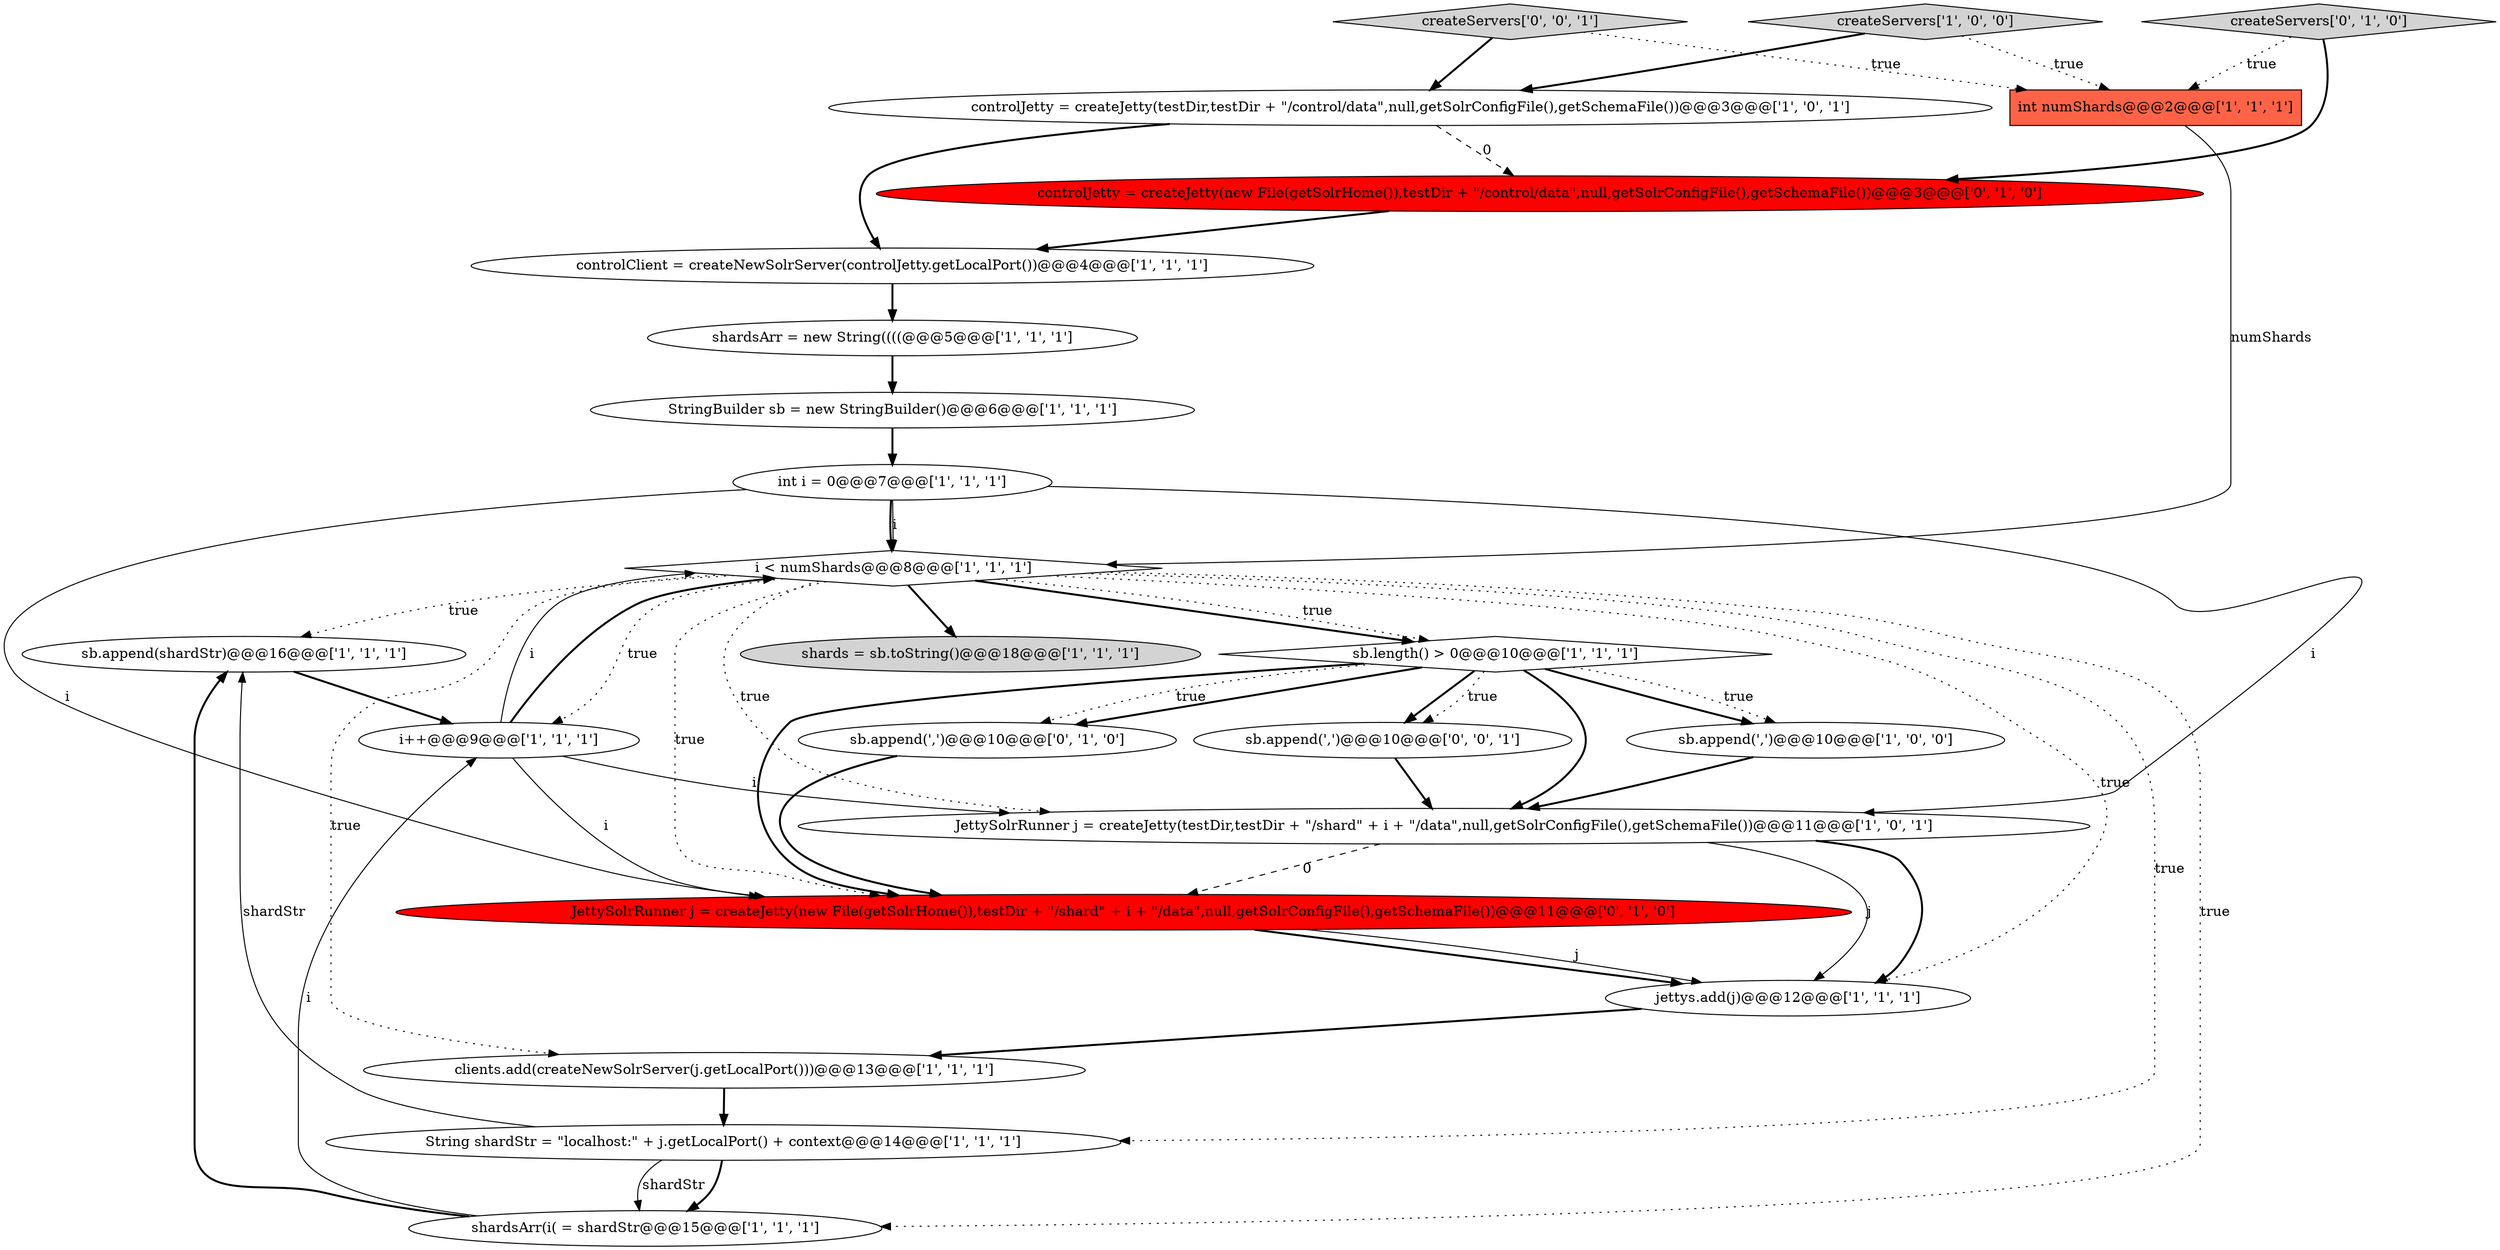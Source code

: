digraph {
22 [style = filled, label = "createServers['0', '0', '1']", fillcolor = lightgray, shape = diamond image = "AAA0AAABBB3BBB"];
11 [style = filled, label = "sb.append(shardStr)@@@16@@@['1', '1', '1']", fillcolor = white, shape = ellipse image = "AAA0AAABBB1BBB"];
10 [style = filled, label = "clients.add(createNewSolrServer(j.getLocalPort()))@@@13@@@['1', '1', '1']", fillcolor = white, shape = ellipse image = "AAA0AAABBB1BBB"];
16 [style = filled, label = "int numShards@@@2@@@['1', '1', '1']", fillcolor = tomato, shape = box image = "AAA0AAABBB1BBB"];
5 [style = filled, label = "sb.append(',')@@@10@@@['1', '0', '0']", fillcolor = white, shape = ellipse image = "AAA0AAABBB1BBB"];
8 [style = filled, label = "shards = sb.toString()@@@18@@@['1', '1', '1']", fillcolor = lightgray, shape = ellipse image = "AAA0AAABBB1BBB"];
1 [style = filled, label = "StringBuilder sb = new StringBuilder()@@@6@@@['1', '1', '1']", fillcolor = white, shape = ellipse image = "AAA0AAABBB1BBB"];
15 [style = filled, label = "int i = 0@@@7@@@['1', '1', '1']", fillcolor = white, shape = ellipse image = "AAA0AAABBB1BBB"];
18 [style = filled, label = "sb.append(',')@@@10@@@['0', '1', '0']", fillcolor = white, shape = ellipse image = "AAA0AAABBB2BBB"];
13 [style = filled, label = "i < numShards@@@8@@@['1', '1', '1']", fillcolor = white, shape = diamond image = "AAA0AAABBB1BBB"];
4 [style = filled, label = "shardsArr(i( = shardStr@@@15@@@['1', '1', '1']", fillcolor = white, shape = ellipse image = "AAA0AAABBB1BBB"];
3 [style = filled, label = "createServers['1', '0', '0']", fillcolor = lightgray, shape = diamond image = "AAA0AAABBB1BBB"];
7 [style = filled, label = "String shardStr = \"localhost:\" + j.getLocalPort() + context@@@14@@@['1', '1', '1']", fillcolor = white, shape = ellipse image = "AAA0AAABBB1BBB"];
20 [style = filled, label = "JettySolrRunner j = createJetty(new File(getSolrHome()),testDir + \"/shard\" + i + \"/data\",null,getSolrConfigFile(),getSchemaFile())@@@11@@@['0', '1', '0']", fillcolor = red, shape = ellipse image = "AAA1AAABBB2BBB"];
21 [style = filled, label = "createServers['0', '1', '0']", fillcolor = lightgray, shape = diamond image = "AAA0AAABBB2BBB"];
23 [style = filled, label = "sb.append(',')@@@10@@@['0', '0', '1']", fillcolor = white, shape = ellipse image = "AAA0AAABBB3BBB"];
14 [style = filled, label = "shardsArr = new String((((@@@5@@@['1', '1', '1']", fillcolor = white, shape = ellipse image = "AAA0AAABBB1BBB"];
17 [style = filled, label = "controlClient = createNewSolrServer(controlJetty.getLocalPort())@@@4@@@['1', '1', '1']", fillcolor = white, shape = ellipse image = "AAA0AAABBB1BBB"];
19 [style = filled, label = "controlJetty = createJetty(new File(getSolrHome()),testDir + \"/control/data\",null,getSolrConfigFile(),getSchemaFile())@@@3@@@['0', '1', '0']", fillcolor = red, shape = ellipse image = "AAA1AAABBB2BBB"];
9 [style = filled, label = "sb.length() > 0@@@10@@@['1', '1', '1']", fillcolor = white, shape = diamond image = "AAA0AAABBB1BBB"];
2 [style = filled, label = "jettys.add(j)@@@12@@@['1', '1', '1']", fillcolor = white, shape = ellipse image = "AAA0AAABBB1BBB"];
12 [style = filled, label = "JettySolrRunner j = createJetty(testDir,testDir + \"/shard\" + i + \"/data\",null,getSolrConfigFile(),getSchemaFile())@@@11@@@['1', '0', '1']", fillcolor = white, shape = ellipse image = "AAA0AAABBB1BBB"];
0 [style = filled, label = "controlJetty = createJetty(testDir,testDir + \"/control/data\",null,getSolrConfigFile(),getSchemaFile())@@@3@@@['1', '0', '1']", fillcolor = white, shape = ellipse image = "AAA0AAABBB1BBB"];
6 [style = filled, label = "i++@@@9@@@['1', '1', '1']", fillcolor = white, shape = ellipse image = "AAA0AAABBB1BBB"];
13->6 [style = dotted, label="true"];
15->13 [style = bold, label=""];
6->20 [style = solid, label="i"];
12->20 [style = dashed, label="0"];
21->19 [style = bold, label=""];
13->12 [style = dotted, label="true"];
0->17 [style = bold, label=""];
0->19 [style = dashed, label="0"];
1->15 [style = bold, label=""];
11->6 [style = bold, label=""];
13->20 [style = dotted, label="true"];
15->13 [style = solid, label="i"];
9->20 [style = bold, label=""];
19->17 [style = bold, label=""];
7->4 [style = bold, label=""];
13->7 [style = dotted, label="true"];
2->10 [style = bold, label=""];
15->12 [style = solid, label="i"];
13->10 [style = dotted, label="true"];
6->13 [style = solid, label="i"];
10->7 [style = bold, label=""];
14->1 [style = bold, label=""];
3->0 [style = bold, label=""];
16->13 [style = solid, label="numShards"];
4->6 [style = solid, label="i"];
20->2 [style = bold, label=""];
9->23 [style = bold, label=""];
13->2 [style = dotted, label="true"];
18->20 [style = bold, label=""];
12->2 [style = bold, label=""];
9->5 [style = dotted, label="true"];
9->18 [style = bold, label=""];
22->0 [style = bold, label=""];
5->12 [style = bold, label=""];
17->14 [style = bold, label=""];
9->23 [style = dotted, label="true"];
6->13 [style = bold, label=""];
22->16 [style = dotted, label="true"];
7->4 [style = solid, label="shardStr"];
12->2 [style = solid, label="j"];
7->11 [style = solid, label="shardStr"];
9->5 [style = bold, label=""];
20->2 [style = solid, label="j"];
13->11 [style = dotted, label="true"];
9->18 [style = dotted, label="true"];
23->12 [style = bold, label=""];
13->9 [style = bold, label=""];
9->12 [style = bold, label=""];
21->16 [style = dotted, label="true"];
6->12 [style = solid, label="i"];
13->8 [style = bold, label=""];
15->20 [style = solid, label="i"];
4->11 [style = bold, label=""];
3->16 [style = dotted, label="true"];
13->4 [style = dotted, label="true"];
13->9 [style = dotted, label="true"];
}
